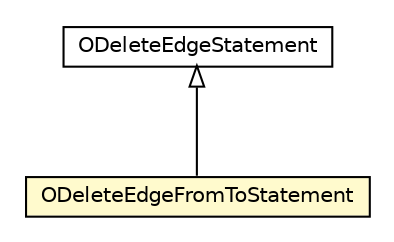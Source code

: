 #!/usr/local/bin/dot
#
# Class diagram 
# Generated by UMLGraph version R5_6-24-gf6e263 (http://www.umlgraph.org/)
#

digraph G {
	edge [fontname="Helvetica",fontsize=10,labelfontname="Helvetica",labelfontsize=10];
	node [fontname="Helvetica",fontsize=10,shape=plaintext];
	nodesep=0.25;
	ranksep=0.5;
	// com.orientechnologies.orient.core.sql.parser.ODeleteEdgeStatement
	c1453670 [label=<<table title="com.orientechnologies.orient.core.sql.parser.ODeleteEdgeStatement" border="0" cellborder="1" cellspacing="0" cellpadding="2" port="p" href="./ODeleteEdgeStatement.html">
		<tr><td><table border="0" cellspacing="0" cellpadding="1">
<tr><td align="center" balign="center"> ODeleteEdgeStatement </td></tr>
		</table></td></tr>
		</table>>, URL="./ODeleteEdgeStatement.html", fontname="Helvetica", fontcolor="black", fontsize=10.0];
	// com.orientechnologies.orient.core.sql.parser.ODeleteEdgeFromToStatement
	c1453764 [label=<<table title="com.orientechnologies.orient.core.sql.parser.ODeleteEdgeFromToStatement" border="0" cellborder="1" cellspacing="0" cellpadding="2" port="p" bgcolor="lemonChiffon" href="./ODeleteEdgeFromToStatement.html">
		<tr><td><table border="0" cellspacing="0" cellpadding="1">
<tr><td align="center" balign="center"> ODeleteEdgeFromToStatement </td></tr>
		</table></td></tr>
		</table>>, URL="./ODeleteEdgeFromToStatement.html", fontname="Helvetica", fontcolor="black", fontsize=10.0];
	//com.orientechnologies.orient.core.sql.parser.ODeleteEdgeFromToStatement extends com.orientechnologies.orient.core.sql.parser.ODeleteEdgeStatement
	c1453670:p -> c1453764:p [dir=back,arrowtail=empty];
}

